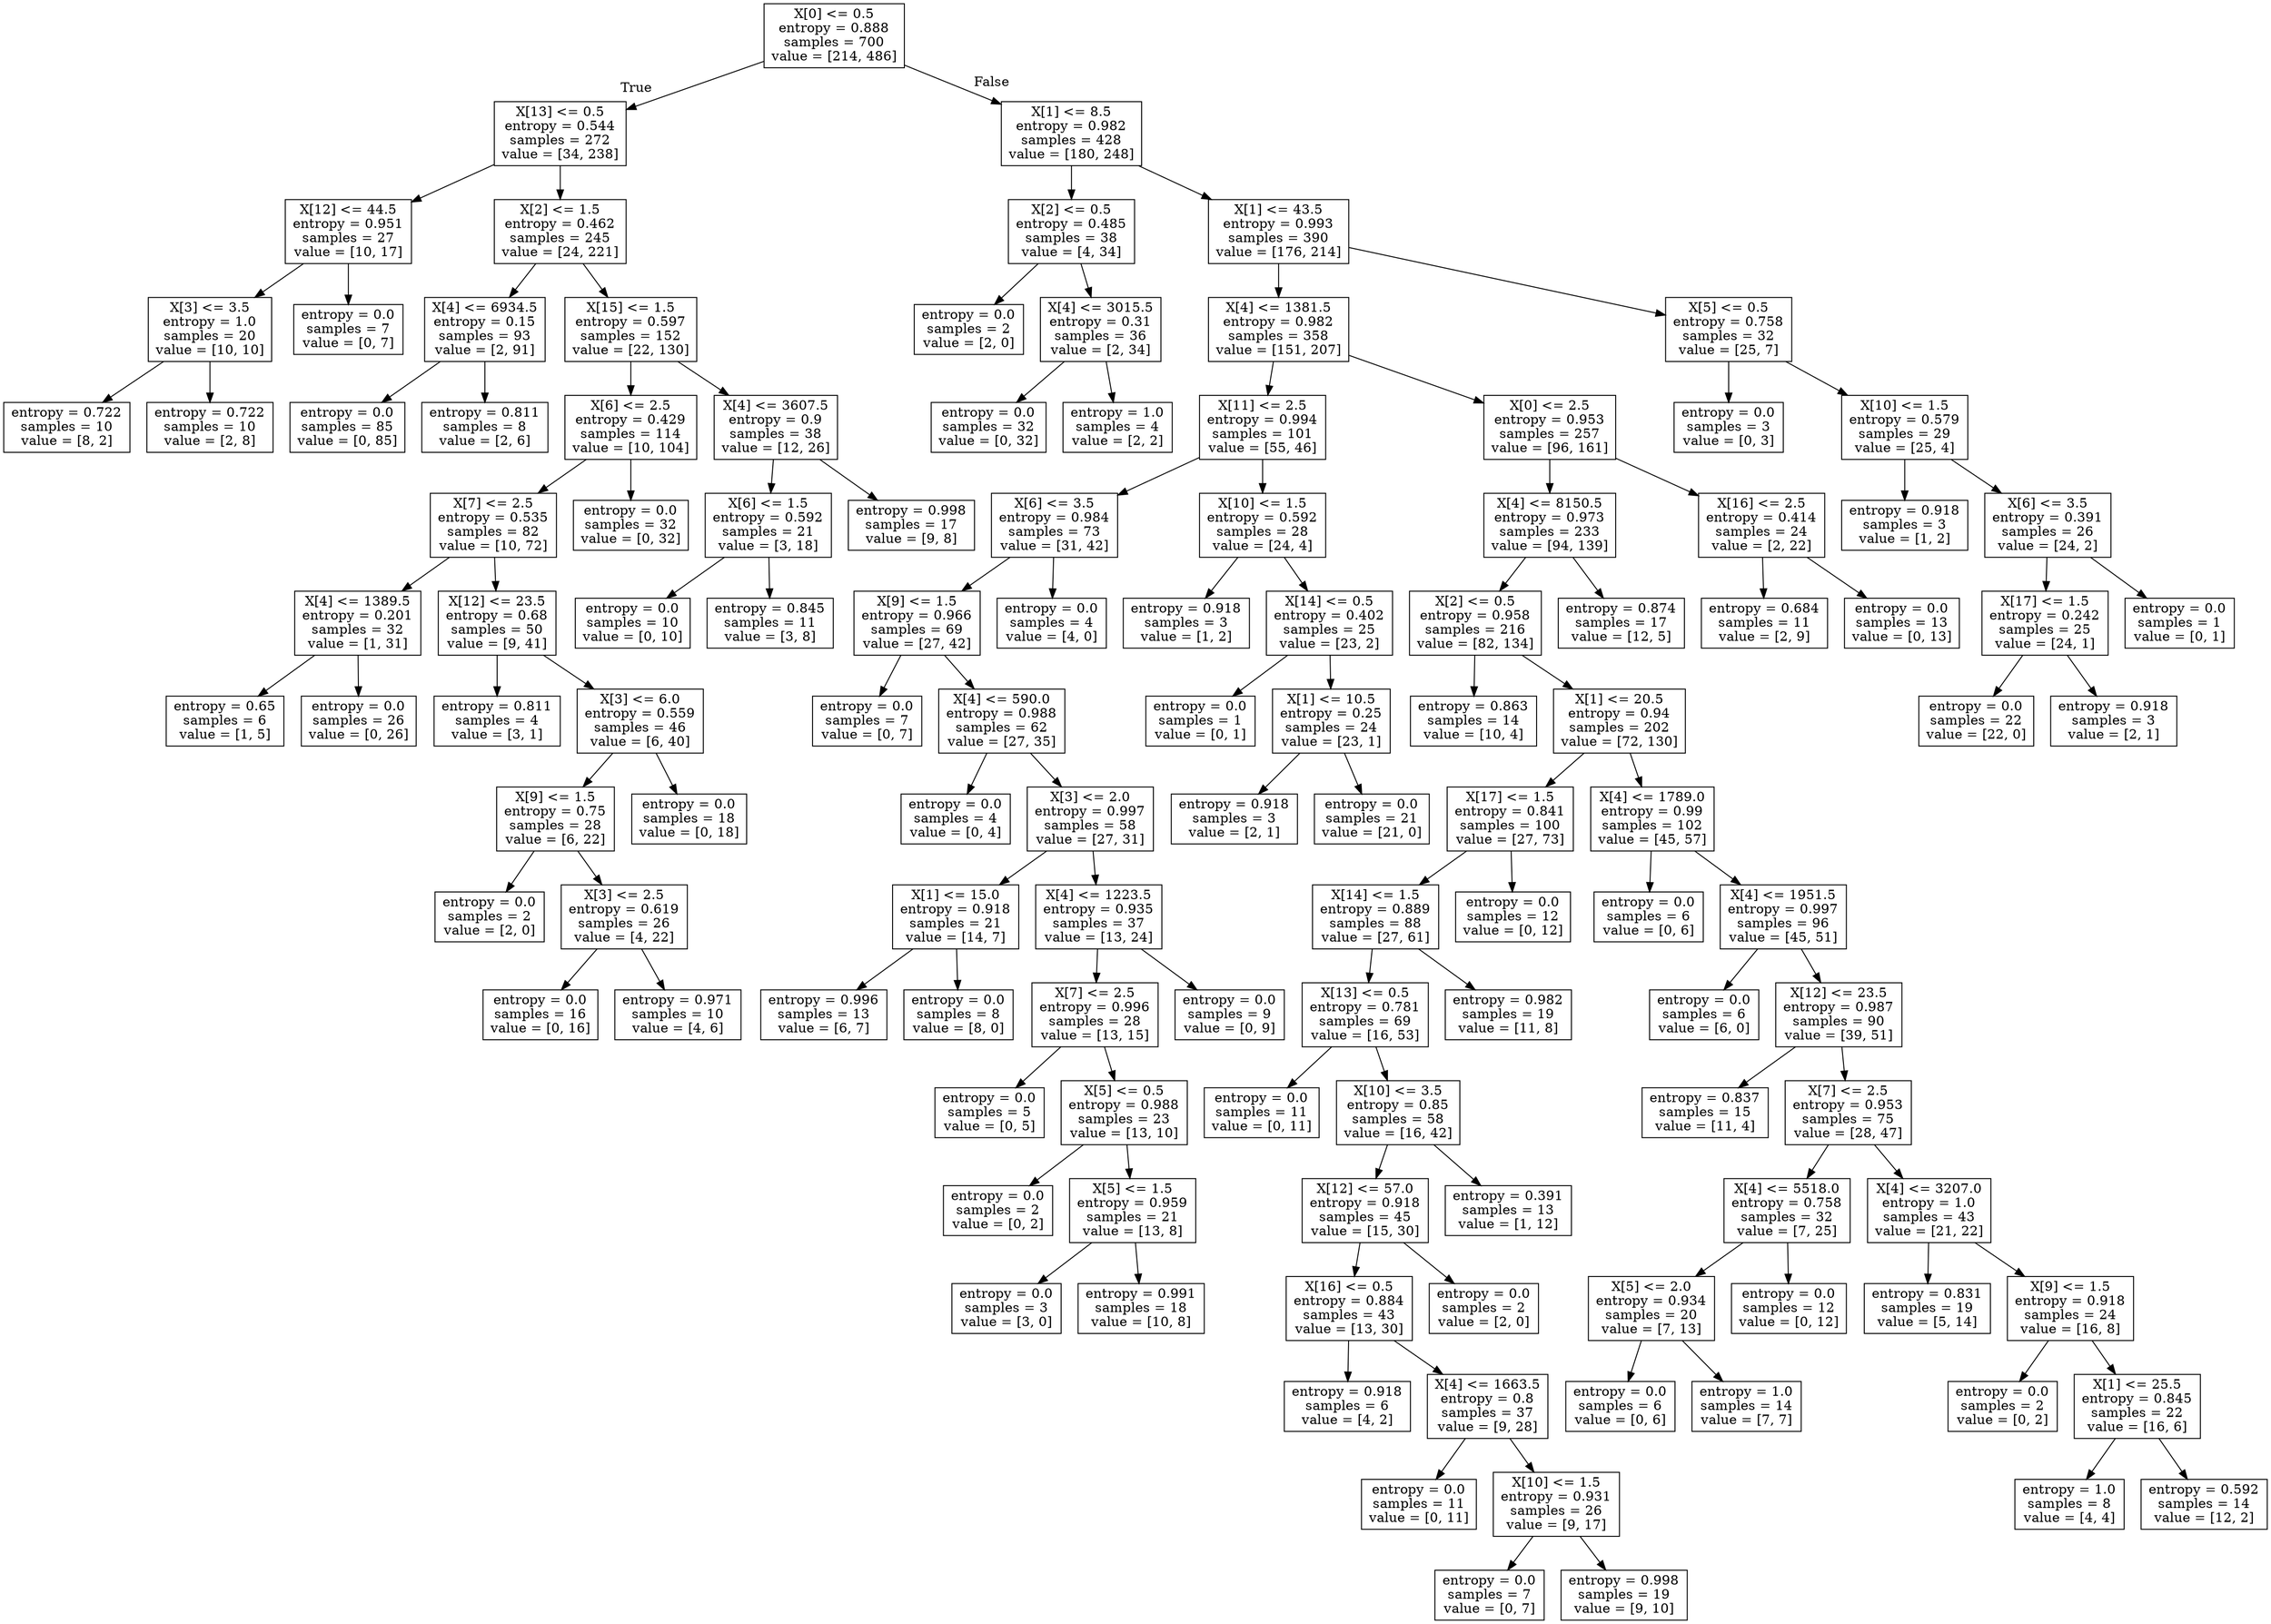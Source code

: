 digraph Tree {
node [shape=box] ;
0 [label="X[0] <= 0.5\nentropy = 0.888\nsamples = 700\nvalue = [214, 486]"] ;
1 [label="X[13] <= 0.5\nentropy = 0.544\nsamples = 272\nvalue = [34, 238]"] ;
0 -> 1 [labeldistance=2.5, labelangle=45, headlabel="True"] ;
2 [label="X[12] <= 44.5\nentropy = 0.951\nsamples = 27\nvalue = [10, 17]"] ;
1 -> 2 ;
3 [label="X[3] <= 3.5\nentropy = 1.0\nsamples = 20\nvalue = [10, 10]"] ;
2 -> 3 ;
4 [label="entropy = 0.722\nsamples = 10\nvalue = [8, 2]"] ;
3 -> 4 ;
5 [label="entropy = 0.722\nsamples = 10\nvalue = [2, 8]"] ;
3 -> 5 ;
6 [label="entropy = 0.0\nsamples = 7\nvalue = [0, 7]"] ;
2 -> 6 ;
7 [label="X[2] <= 1.5\nentropy = 0.462\nsamples = 245\nvalue = [24, 221]"] ;
1 -> 7 ;
8 [label="X[4] <= 6934.5\nentropy = 0.15\nsamples = 93\nvalue = [2, 91]"] ;
7 -> 8 ;
9 [label="entropy = 0.0\nsamples = 85\nvalue = [0, 85]"] ;
8 -> 9 ;
10 [label="entropy = 0.811\nsamples = 8\nvalue = [2, 6]"] ;
8 -> 10 ;
11 [label="X[15] <= 1.5\nentropy = 0.597\nsamples = 152\nvalue = [22, 130]"] ;
7 -> 11 ;
12 [label="X[6] <= 2.5\nentropy = 0.429\nsamples = 114\nvalue = [10, 104]"] ;
11 -> 12 ;
13 [label="X[7] <= 2.5\nentropy = 0.535\nsamples = 82\nvalue = [10, 72]"] ;
12 -> 13 ;
14 [label="X[4] <= 1389.5\nentropy = 0.201\nsamples = 32\nvalue = [1, 31]"] ;
13 -> 14 ;
15 [label="entropy = 0.65\nsamples = 6\nvalue = [1, 5]"] ;
14 -> 15 ;
16 [label="entropy = 0.0\nsamples = 26\nvalue = [0, 26]"] ;
14 -> 16 ;
17 [label="X[12] <= 23.5\nentropy = 0.68\nsamples = 50\nvalue = [9, 41]"] ;
13 -> 17 ;
18 [label="entropy = 0.811\nsamples = 4\nvalue = [3, 1]"] ;
17 -> 18 ;
19 [label="X[3] <= 6.0\nentropy = 0.559\nsamples = 46\nvalue = [6, 40]"] ;
17 -> 19 ;
20 [label="X[9] <= 1.5\nentropy = 0.75\nsamples = 28\nvalue = [6, 22]"] ;
19 -> 20 ;
21 [label="entropy = 0.0\nsamples = 2\nvalue = [2, 0]"] ;
20 -> 21 ;
22 [label="X[3] <= 2.5\nentropy = 0.619\nsamples = 26\nvalue = [4, 22]"] ;
20 -> 22 ;
23 [label="entropy = 0.0\nsamples = 16\nvalue = [0, 16]"] ;
22 -> 23 ;
24 [label="entropy = 0.971\nsamples = 10\nvalue = [4, 6]"] ;
22 -> 24 ;
25 [label="entropy = 0.0\nsamples = 18\nvalue = [0, 18]"] ;
19 -> 25 ;
26 [label="entropy = 0.0\nsamples = 32\nvalue = [0, 32]"] ;
12 -> 26 ;
27 [label="X[4] <= 3607.5\nentropy = 0.9\nsamples = 38\nvalue = [12, 26]"] ;
11 -> 27 ;
28 [label="X[6] <= 1.5\nentropy = 0.592\nsamples = 21\nvalue = [3, 18]"] ;
27 -> 28 ;
29 [label="entropy = 0.0\nsamples = 10\nvalue = [0, 10]"] ;
28 -> 29 ;
30 [label="entropy = 0.845\nsamples = 11\nvalue = [3, 8]"] ;
28 -> 30 ;
31 [label="entropy = 0.998\nsamples = 17\nvalue = [9, 8]"] ;
27 -> 31 ;
32 [label="X[1] <= 8.5\nentropy = 0.982\nsamples = 428\nvalue = [180, 248]"] ;
0 -> 32 [labeldistance=2.5, labelangle=-45, headlabel="False"] ;
33 [label="X[2] <= 0.5\nentropy = 0.485\nsamples = 38\nvalue = [4, 34]"] ;
32 -> 33 ;
34 [label="entropy = 0.0\nsamples = 2\nvalue = [2, 0]"] ;
33 -> 34 ;
35 [label="X[4] <= 3015.5\nentropy = 0.31\nsamples = 36\nvalue = [2, 34]"] ;
33 -> 35 ;
36 [label="entropy = 0.0\nsamples = 32\nvalue = [0, 32]"] ;
35 -> 36 ;
37 [label="entropy = 1.0\nsamples = 4\nvalue = [2, 2]"] ;
35 -> 37 ;
38 [label="X[1] <= 43.5\nentropy = 0.993\nsamples = 390\nvalue = [176, 214]"] ;
32 -> 38 ;
39 [label="X[4] <= 1381.5\nentropy = 0.982\nsamples = 358\nvalue = [151, 207]"] ;
38 -> 39 ;
40 [label="X[11] <= 2.5\nentropy = 0.994\nsamples = 101\nvalue = [55, 46]"] ;
39 -> 40 ;
41 [label="X[6] <= 3.5\nentropy = 0.984\nsamples = 73\nvalue = [31, 42]"] ;
40 -> 41 ;
42 [label="X[9] <= 1.5\nentropy = 0.966\nsamples = 69\nvalue = [27, 42]"] ;
41 -> 42 ;
43 [label="entropy = 0.0\nsamples = 7\nvalue = [0, 7]"] ;
42 -> 43 ;
44 [label="X[4] <= 590.0\nentropy = 0.988\nsamples = 62\nvalue = [27, 35]"] ;
42 -> 44 ;
45 [label="entropy = 0.0\nsamples = 4\nvalue = [0, 4]"] ;
44 -> 45 ;
46 [label="X[3] <= 2.0\nentropy = 0.997\nsamples = 58\nvalue = [27, 31]"] ;
44 -> 46 ;
47 [label="X[1] <= 15.0\nentropy = 0.918\nsamples = 21\nvalue = [14, 7]"] ;
46 -> 47 ;
48 [label="entropy = 0.996\nsamples = 13\nvalue = [6, 7]"] ;
47 -> 48 ;
49 [label="entropy = 0.0\nsamples = 8\nvalue = [8, 0]"] ;
47 -> 49 ;
50 [label="X[4] <= 1223.5\nentropy = 0.935\nsamples = 37\nvalue = [13, 24]"] ;
46 -> 50 ;
51 [label="X[7] <= 2.5\nentropy = 0.996\nsamples = 28\nvalue = [13, 15]"] ;
50 -> 51 ;
52 [label="entropy = 0.0\nsamples = 5\nvalue = [0, 5]"] ;
51 -> 52 ;
53 [label="X[5] <= 0.5\nentropy = 0.988\nsamples = 23\nvalue = [13, 10]"] ;
51 -> 53 ;
54 [label="entropy = 0.0\nsamples = 2\nvalue = [0, 2]"] ;
53 -> 54 ;
55 [label="X[5] <= 1.5\nentropy = 0.959\nsamples = 21\nvalue = [13, 8]"] ;
53 -> 55 ;
56 [label="entropy = 0.0\nsamples = 3\nvalue = [3, 0]"] ;
55 -> 56 ;
57 [label="entropy = 0.991\nsamples = 18\nvalue = [10, 8]"] ;
55 -> 57 ;
58 [label="entropy = 0.0\nsamples = 9\nvalue = [0, 9]"] ;
50 -> 58 ;
59 [label="entropy = 0.0\nsamples = 4\nvalue = [4, 0]"] ;
41 -> 59 ;
60 [label="X[10] <= 1.5\nentropy = 0.592\nsamples = 28\nvalue = [24, 4]"] ;
40 -> 60 ;
61 [label="entropy = 0.918\nsamples = 3\nvalue = [1, 2]"] ;
60 -> 61 ;
62 [label="X[14] <= 0.5\nentropy = 0.402\nsamples = 25\nvalue = [23, 2]"] ;
60 -> 62 ;
63 [label="entropy = 0.0\nsamples = 1\nvalue = [0, 1]"] ;
62 -> 63 ;
64 [label="X[1] <= 10.5\nentropy = 0.25\nsamples = 24\nvalue = [23, 1]"] ;
62 -> 64 ;
65 [label="entropy = 0.918\nsamples = 3\nvalue = [2, 1]"] ;
64 -> 65 ;
66 [label="entropy = 0.0\nsamples = 21\nvalue = [21, 0]"] ;
64 -> 66 ;
67 [label="X[0] <= 2.5\nentropy = 0.953\nsamples = 257\nvalue = [96, 161]"] ;
39 -> 67 ;
68 [label="X[4] <= 8150.5\nentropy = 0.973\nsamples = 233\nvalue = [94, 139]"] ;
67 -> 68 ;
69 [label="X[2] <= 0.5\nentropy = 0.958\nsamples = 216\nvalue = [82, 134]"] ;
68 -> 69 ;
70 [label="entropy = 0.863\nsamples = 14\nvalue = [10, 4]"] ;
69 -> 70 ;
71 [label="X[1] <= 20.5\nentropy = 0.94\nsamples = 202\nvalue = [72, 130]"] ;
69 -> 71 ;
72 [label="X[17] <= 1.5\nentropy = 0.841\nsamples = 100\nvalue = [27, 73]"] ;
71 -> 72 ;
73 [label="X[14] <= 1.5\nentropy = 0.889\nsamples = 88\nvalue = [27, 61]"] ;
72 -> 73 ;
74 [label="X[13] <= 0.5\nentropy = 0.781\nsamples = 69\nvalue = [16, 53]"] ;
73 -> 74 ;
75 [label="entropy = 0.0\nsamples = 11\nvalue = [0, 11]"] ;
74 -> 75 ;
76 [label="X[10] <= 3.5\nentropy = 0.85\nsamples = 58\nvalue = [16, 42]"] ;
74 -> 76 ;
77 [label="X[12] <= 57.0\nentropy = 0.918\nsamples = 45\nvalue = [15, 30]"] ;
76 -> 77 ;
78 [label="X[16] <= 0.5\nentropy = 0.884\nsamples = 43\nvalue = [13, 30]"] ;
77 -> 78 ;
79 [label="entropy = 0.918\nsamples = 6\nvalue = [4, 2]"] ;
78 -> 79 ;
80 [label="X[4] <= 1663.5\nentropy = 0.8\nsamples = 37\nvalue = [9, 28]"] ;
78 -> 80 ;
81 [label="entropy = 0.0\nsamples = 11\nvalue = [0, 11]"] ;
80 -> 81 ;
82 [label="X[10] <= 1.5\nentropy = 0.931\nsamples = 26\nvalue = [9, 17]"] ;
80 -> 82 ;
83 [label="entropy = 0.0\nsamples = 7\nvalue = [0, 7]"] ;
82 -> 83 ;
84 [label="entropy = 0.998\nsamples = 19\nvalue = [9, 10]"] ;
82 -> 84 ;
85 [label="entropy = 0.0\nsamples = 2\nvalue = [2, 0]"] ;
77 -> 85 ;
86 [label="entropy = 0.391\nsamples = 13\nvalue = [1, 12]"] ;
76 -> 86 ;
87 [label="entropy = 0.982\nsamples = 19\nvalue = [11, 8]"] ;
73 -> 87 ;
88 [label="entropy = 0.0\nsamples = 12\nvalue = [0, 12]"] ;
72 -> 88 ;
89 [label="X[4] <= 1789.0\nentropy = 0.99\nsamples = 102\nvalue = [45, 57]"] ;
71 -> 89 ;
90 [label="entropy = 0.0\nsamples = 6\nvalue = [0, 6]"] ;
89 -> 90 ;
91 [label="X[4] <= 1951.5\nentropy = 0.997\nsamples = 96\nvalue = [45, 51]"] ;
89 -> 91 ;
92 [label="entropy = 0.0\nsamples = 6\nvalue = [6, 0]"] ;
91 -> 92 ;
93 [label="X[12] <= 23.5\nentropy = 0.987\nsamples = 90\nvalue = [39, 51]"] ;
91 -> 93 ;
94 [label="entropy = 0.837\nsamples = 15\nvalue = [11, 4]"] ;
93 -> 94 ;
95 [label="X[7] <= 2.5\nentropy = 0.953\nsamples = 75\nvalue = [28, 47]"] ;
93 -> 95 ;
96 [label="X[4] <= 5518.0\nentropy = 0.758\nsamples = 32\nvalue = [7, 25]"] ;
95 -> 96 ;
97 [label="X[5] <= 2.0\nentropy = 0.934\nsamples = 20\nvalue = [7, 13]"] ;
96 -> 97 ;
98 [label="entropy = 0.0\nsamples = 6\nvalue = [0, 6]"] ;
97 -> 98 ;
99 [label="entropy = 1.0\nsamples = 14\nvalue = [7, 7]"] ;
97 -> 99 ;
100 [label="entropy = 0.0\nsamples = 12\nvalue = [0, 12]"] ;
96 -> 100 ;
101 [label="X[4] <= 3207.0\nentropy = 1.0\nsamples = 43\nvalue = [21, 22]"] ;
95 -> 101 ;
102 [label="entropy = 0.831\nsamples = 19\nvalue = [5, 14]"] ;
101 -> 102 ;
103 [label="X[9] <= 1.5\nentropy = 0.918\nsamples = 24\nvalue = [16, 8]"] ;
101 -> 103 ;
104 [label="entropy = 0.0\nsamples = 2\nvalue = [0, 2]"] ;
103 -> 104 ;
105 [label="X[1] <= 25.5\nentropy = 0.845\nsamples = 22\nvalue = [16, 6]"] ;
103 -> 105 ;
106 [label="entropy = 1.0\nsamples = 8\nvalue = [4, 4]"] ;
105 -> 106 ;
107 [label="entropy = 0.592\nsamples = 14\nvalue = [12, 2]"] ;
105 -> 107 ;
108 [label="entropy = 0.874\nsamples = 17\nvalue = [12, 5]"] ;
68 -> 108 ;
109 [label="X[16] <= 2.5\nentropy = 0.414\nsamples = 24\nvalue = [2, 22]"] ;
67 -> 109 ;
110 [label="entropy = 0.684\nsamples = 11\nvalue = [2, 9]"] ;
109 -> 110 ;
111 [label="entropy = 0.0\nsamples = 13\nvalue = [0, 13]"] ;
109 -> 111 ;
112 [label="X[5] <= 0.5\nentropy = 0.758\nsamples = 32\nvalue = [25, 7]"] ;
38 -> 112 ;
113 [label="entropy = 0.0\nsamples = 3\nvalue = [0, 3]"] ;
112 -> 113 ;
114 [label="X[10] <= 1.5\nentropy = 0.579\nsamples = 29\nvalue = [25, 4]"] ;
112 -> 114 ;
115 [label="entropy = 0.918\nsamples = 3\nvalue = [1, 2]"] ;
114 -> 115 ;
116 [label="X[6] <= 3.5\nentropy = 0.391\nsamples = 26\nvalue = [24, 2]"] ;
114 -> 116 ;
117 [label="X[17] <= 1.5\nentropy = 0.242\nsamples = 25\nvalue = [24, 1]"] ;
116 -> 117 ;
118 [label="entropy = 0.0\nsamples = 22\nvalue = [22, 0]"] ;
117 -> 118 ;
119 [label="entropy = 0.918\nsamples = 3\nvalue = [2, 1]"] ;
117 -> 119 ;
120 [label="entropy = 0.0\nsamples = 1\nvalue = [0, 1]"] ;
116 -> 120 ;
}